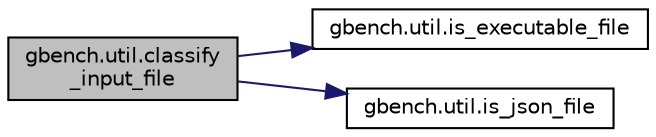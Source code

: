 digraph "gbench.util.classify_input_file"
{
  edge [fontname="Helvetica",fontsize="10",labelfontname="Helvetica",labelfontsize="10"];
  node [fontname="Helvetica",fontsize="10",shape=record];
  rankdir="LR";
  Node7 [label="gbench.util.classify\l_input_file",height=0.2,width=0.4,color="black", fillcolor="grey75", style="filled", fontcolor="black"];
  Node7 -> Node8 [color="midnightblue",fontsize="10",style="solid",fontname="Helvetica"];
  Node8 [label="gbench.util.is_executable_file",height=0.2,width=0.4,color="black", fillcolor="white", style="filled",URL="$namespacegbench_1_1util.html#ab892754dc0be3bbe4785bf4610a8cc76"];
  Node7 -> Node9 [color="midnightblue",fontsize="10",style="solid",fontname="Helvetica"];
  Node9 [label="gbench.util.is_json_file",height=0.2,width=0.4,color="black", fillcolor="white", style="filled",URL="$namespacegbench_1_1util.html#a2b5de1b1f7c12819da516c50fc1f433b"];
}
